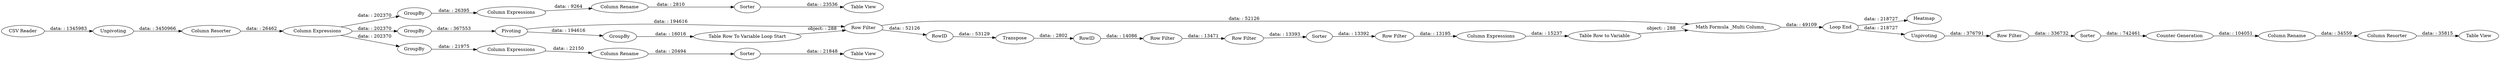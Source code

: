 digraph {
	"5974586861071821614_38" [label="Table View"]
	"5974586861071821614_36" [label="Counter Generation"]
	"5974586861071821614_18" [label="Row Filter"]
	"5974586861071821614_20" [label="Row Filter"]
	"5974586861071821614_34" [label="Row Filter"]
	"5974586861071821614_9" [label=Pivoting]
	"5974586861071821614_13" [label="Row Filter"]
	"5974586861071821614_47" [label=Sorter]
	"5974586861071821614_31" [label=GroupBy]
	"5974586861071821614_23" [label="Table Row to Variable"]
	"5974586861071821614_40" [label=Heatmap]
	"5974586861071821614_25" [label=GroupBy]
	"5974586861071821614_5" [label=Unpivoting]
	"5974586861071821614_45" [label="Column Expressions"]
	"5974586861071821614_6" [label=GroupBy]
	"5974586861071821614_39" [label="Column Rename"]
	"5974586861071821614_46" [label=Sorter]
	"5974586861071821614_27" [label="Math Formula _Multi Column_"]
	"5974586861071821614_42" [label="Table View"]
	"5974586861071821614_48" [label="Column Resorter"]
	"5974586861071821614_17" [label=RowID]
	"5974586861071821614_1" [label="CSV Reader"]
	"5974586861071821614_28" [label="Loop End"]
	"5974586861071821614_15" [label="Table Row To Variable Loop Start"]
	"5974586861071821614_44" [label="Column Expressions"]
	"5974586861071821614_32" [label=Unpivoting]
	"5974586861071821614_33" [label=Sorter]
	"5974586861071821614_43" [label="Column Rename"]
	"5974586861071821614_22" [label="Row Filter"]
	"5974586861071821614_21" [label=Sorter]
	"5974586861071821614_16" [label=Transpose]
	"5974586861071821614_37" [label="Column Rename"]
	"5974586861071821614_41" [label=GroupBy]
	"5974586861071821614_8" [label="Column Expressions"]
	"5974586861071821614_7" [label="Column Resorter"]
	"5974586861071821614_26" [label=RowID]
	"5974586861071821614_35" [label="Table View"]
	"5974586861071821614_24" [label="Column Expressions"]
	"5974586861071821614_37" -> "5974586861071821614_48" [label="data: : 34559"]
	"5974586861071821614_15" -> "5974586861071821614_13" [label="object: : 288"]
	"5974586861071821614_1" -> "5974586861071821614_5" [label="data: : 1345983"]
	"5974586861071821614_36" -> "5974586861071821614_37" [label="data: : 104051"]
	"5974586861071821614_7" -> "5974586861071821614_8" [label="data: : 26462"]
	"5974586861071821614_32" -> "5974586861071821614_34" [label="data: : 376791"]
	"5974586861071821614_39" -> "5974586861071821614_46" [label="data: : 2810"]
	"5974586861071821614_28" -> "5974586861071821614_32" [label="data: : 218727"]
	"5974586861071821614_31" -> "5974586861071821614_44" [label="data: : 26395"]
	"5974586861071821614_13" -> "5974586861071821614_26" [label="data: : 52126"]
	"5974586861071821614_9" -> "5974586861071821614_13" [label="data: : 194616"]
	"5974586861071821614_47" -> "5974586861071821614_42" [label="data: : 21848"]
	"5974586861071821614_9" -> "5974586861071821614_25" [label="data: : 194616"]
	"5974586861071821614_18" -> "5974586861071821614_20" [label="data: : 13471"]
	"5974586861071821614_34" -> "5974586861071821614_33" [label="data: : 336732"]
	"5974586861071821614_13" -> "5974586861071821614_27" [label="data: : 52126"]
	"5974586861071821614_20" -> "5974586861071821614_21" [label="data: : 13393"]
	"5974586861071821614_44" -> "5974586861071821614_39" [label="data: : 9264"]
	"5974586861071821614_48" -> "5974586861071821614_35" [label="data: : 35815"]
	"5974586861071821614_8" -> "5974586861071821614_6" [label="data: : 202370"]
	"5974586861071821614_26" -> "5974586861071821614_16" [label="data: : 53129"]
	"5974586861071821614_25" -> "5974586861071821614_15" [label="data: : 16016"]
	"5974586861071821614_17" -> "5974586861071821614_18" [label="data: : 14086"]
	"5974586861071821614_8" -> "5974586861071821614_41" [label="data: : 202370"]
	"5974586861071821614_5" -> "5974586861071821614_7" [label="data: : 3450966"]
	"5974586861071821614_8" -> "5974586861071821614_31" [label="data: : 202370"]
	"5974586861071821614_16" -> "5974586861071821614_17" [label="data: : 2802"]
	"5974586861071821614_43" -> "5974586861071821614_47" [label="data: : 20494"]
	"5974586861071821614_45" -> "5974586861071821614_43" [label="data: : 22150"]
	"5974586861071821614_21" -> "5974586861071821614_22" [label="data: : 13392"]
	"5974586861071821614_24" -> "5974586861071821614_23" [label="data: : 15237"]
	"5974586861071821614_23" -> "5974586861071821614_27" [label="object: : 288"]
	"5974586861071821614_46" -> "5974586861071821614_38" [label="data: : 23536"]
	"5974586861071821614_27" -> "5974586861071821614_28" [label="data: : 49109"]
	"5974586861071821614_33" -> "5974586861071821614_36" [label="data: : 742461"]
	"5974586861071821614_28" -> "5974586861071821614_40" [label="data: : 218727"]
	"5974586861071821614_6" -> "5974586861071821614_9" [label="data: : 367553"]
	"5974586861071821614_22" -> "5974586861071821614_24" [label="data: : 13195"]
	"5974586861071821614_41" -> "5974586861071821614_45" [label="data: : 21975"]
	rankdir=LR
}
